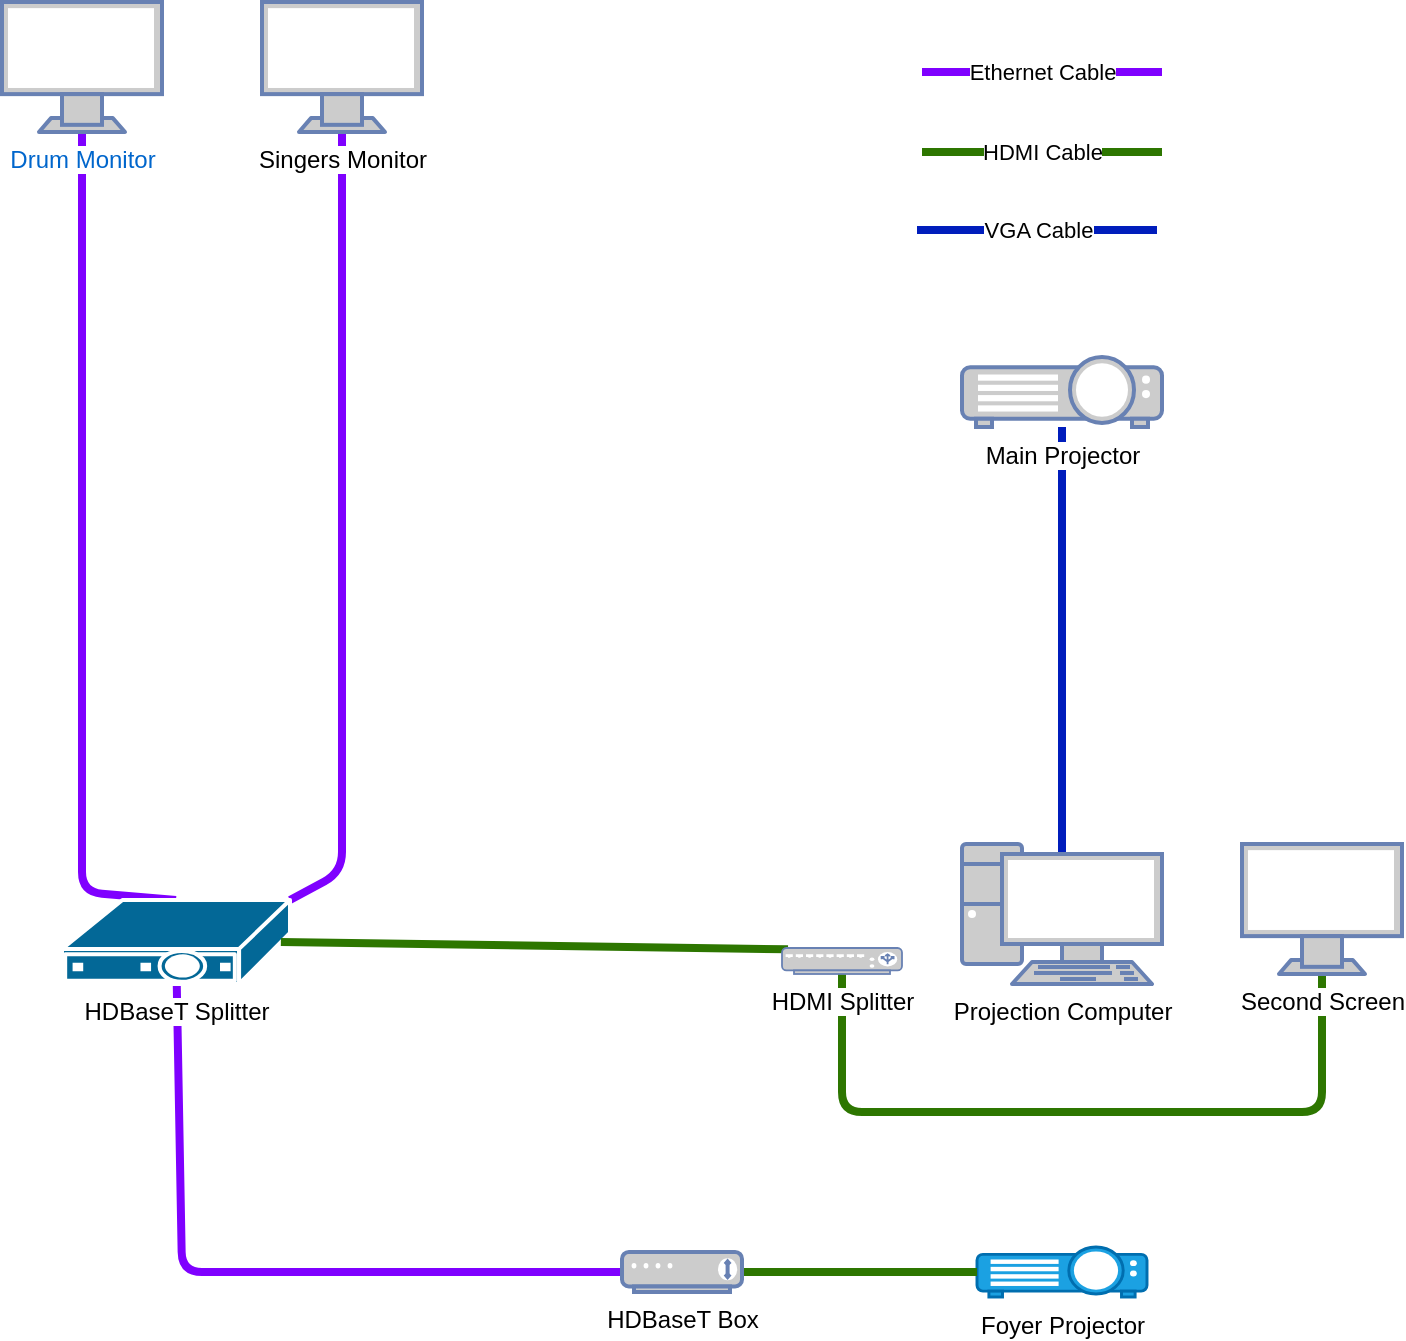 <mxfile>
    <diagram id="2eiZwt_nSCLH_XwyktnZ" name="Page-1">
        <mxGraphModel dx="953" dy="699" grid="1" gridSize="10" guides="1" tooltips="1" connect="1" arrows="1" fold="1" page="1" pageScale="1" pageWidth="1169" pageHeight="1654" math="0" shadow="0">
            <root>
                <mxCell id="0"/>
                <mxCell id="1" parent="0"/>
                <mxCell id="60" style="edgeStyle=none;html=1;strokeColor=#7F00FF;strokeWidth=4;fontColor=#000000;endArrow=none;endFill=0;fillColor=#6a00ff;entryX=0.5;entryY=0;entryDx=0;entryDy=0;entryPerimeter=0;" edge="1" parent="1" source="18" target="6">
                    <mxGeometry relative="1" as="geometry">
                        <Array as="points">
                            <mxPoint x="60" y="490"/>
                        </Array>
                        <mxPoint x="210.002" y="330" as="sourcePoint"/>
                        <mxPoint x="432.62" y="474" as="targetPoint"/>
                    </mxGeometry>
                </mxCell>
                <mxCell id="61" style="edgeStyle=none;html=1;strokeColor=#7F00FF;strokeWidth=4;fontColor=#000000;endArrow=none;endFill=0;fillColor=#6a00ff;exitX=0.5;exitY=1;exitDx=0;exitDy=0;exitPerimeter=0;entryX=1;entryY=0;entryDx=0;entryDy=0;entryPerimeter=0;" edge="1" parent="1" source="16" target="6">
                    <mxGeometry relative="1" as="geometry">
                        <Array as="points">
                            <mxPoint x="190" y="480"/>
                        </Array>
                        <mxPoint x="127.382" y="556" as="sourcePoint"/>
                        <mxPoint x="350" y="700" as="targetPoint"/>
                    </mxGeometry>
                </mxCell>
                <mxCell id="58" style="edgeStyle=none;html=1;exitX=0.5;exitY=1;exitDx=0;exitDy=0;exitPerimeter=0;entryX=0.5;entryY=1;entryDx=0;entryDy=0;entryPerimeter=0;strokeWidth=4;fillColor=#60a917;strokeColor=#2D7600;endArrow=none;endFill=0;" edge="1" parent="1" source="57" target="9">
                    <mxGeometry relative="1" as="geometry">
                        <Array as="points">
                            <mxPoint x="440" y="600"/>
                            <mxPoint x="680" y="600"/>
                        </Array>
                    </mxGeometry>
                </mxCell>
                <mxCell id="41" style="edgeStyle=none;html=1;endArrow=none;endFill=0;strokeWidth=4;fillColor=#0050ef;strokeColor=#001DBC;exitX=0.5;exitY=0.07;exitDx=0;exitDy=0;exitPerimeter=0;" parent="1" source="8" target="2" edge="1">
                    <mxGeometry relative="1" as="geometry">
                        <mxPoint x="550" y="380" as="sourcePoint"/>
                    </mxGeometry>
                </mxCell>
                <object label="&lt;font style=&quot;background-color: rgb(255, 255, 255);&quot; color=&quot;#000000&quot;&gt;Main Projector&lt;/font&gt;" id="2">
                    <mxCell style="fontColor=#0066CC;verticalAlign=top;verticalLabelPosition=bottom;labelPosition=center;align=center;html=1;outlineConnect=0;fillColor=#CCCCCC;strokeColor=#6881B3;gradientColor=none;gradientDirection=north;strokeWidth=2;shape=mxgraph.networks.video_projector;" parent="1" vertex="1">
                        <mxGeometry x="500" y="222.5" width="100" height="35" as="geometry"/>
                    </mxCell>
                </object>
                <mxCell id="3" value="&lt;font style=&quot;background-color: rgb(255, 255, 255);&quot; color=&quot;#000000&quot;&gt;Foyer Projector&lt;/font&gt;" style="fontColor=#ffffff;verticalAlign=top;verticalLabelPosition=bottom;labelPosition=center;align=center;html=1;outlineConnect=0;fillColor=#1ba1e2;strokeColor=#006EAF;gradientDirection=north;strokeWidth=2;shape=mxgraph.networks.video_projector;" parent="1" vertex="1">
                    <mxGeometry x="507.5" y="667.5" width="85" height="25" as="geometry"/>
                </mxCell>
                <mxCell id="14" style="edgeStyle=none;html=1;strokeColor=#7F00FF;strokeWidth=4;fontColor=#000000;endArrow=none;endFill=0;fillColor=#6a00ff;" parent="1" source="6" target="21" edge="1">
                    <mxGeometry relative="1" as="geometry">
                        <Array as="points">
                            <mxPoint x="110" y="680"/>
                        </Array>
                    </mxGeometry>
                </mxCell>
                <mxCell id="6" value="&lt;font style=&quot;background-color: rgb(255, 255, 255);&quot; color=&quot;#000000&quot;&gt;HDBaseT Splitter&lt;/font&gt;" style="shape=mxgraph.cisco.misc.set_top_box;html=1;pointerEvents=1;dashed=0;fillColor=#036897;strokeColor=#ffffff;strokeWidth=2;verticalLabelPosition=bottom;verticalAlign=top;align=center;outlineConnect=0;" parent="1" vertex="1">
                    <mxGeometry x="50" y="494" width="114" height="42" as="geometry"/>
                </mxCell>
                <mxCell id="13" style="edgeStyle=none;html=1;entryX=0.96;entryY=0.5;entryDx=0;entryDy=0;entryPerimeter=0;strokeColor=#2D7600;strokeWidth=4;fontColor=#000000;endArrow=none;endFill=0;fillColor=#60a917;exitX=0.05;exitY=0.05;exitDx=0;exitDy=0;exitPerimeter=0;" parent="1" source="57" target="6" edge="1">
                    <mxGeometry relative="1" as="geometry">
                        <Array as="points"/>
                    </mxGeometry>
                </mxCell>
                <mxCell id="8" value="&lt;font style=&quot;background-color: rgb(255, 255, 255);&quot; color=&quot;#000000&quot;&gt;Projection Computer&lt;/font&gt;" style="fontColor=#0066CC;verticalAlign=top;verticalLabelPosition=bottom;labelPosition=center;align=center;html=1;outlineConnect=0;fillColor=#CCCCCC;strokeColor=#6881B3;gradientColor=none;gradientDirection=north;strokeWidth=2;shape=mxgraph.networks.pc;" parent="1" vertex="1">
                    <mxGeometry x="500" y="466" width="100" height="70" as="geometry"/>
                </mxCell>
                <mxCell id="9" value="&lt;font style=&quot;background-color: rgb(255, 255, 255);&quot; color=&quot;#000000&quot;&gt;Second Screen&lt;/font&gt;" style="fontColor=#0066CC;verticalAlign=top;verticalLabelPosition=bottom;labelPosition=center;align=center;html=1;outlineConnect=0;fillColor=#CCCCCC;strokeColor=#6881B3;gradientColor=none;gradientDirection=north;strokeWidth=2;shape=mxgraph.networks.monitor;" parent="1" vertex="1">
                    <mxGeometry x="640" y="466" width="80" height="65" as="geometry"/>
                </mxCell>
                <mxCell id="16" value="&lt;font style=&quot;background-color: rgb(255, 255, 255);&quot; color=&quot;#000000&quot;&gt;Singers Monitor&lt;/font&gt;" style="fontColor=#0066CC;verticalAlign=top;verticalLabelPosition=bottom;labelPosition=center;align=center;html=1;outlineConnect=0;fillColor=#CCCCCC;strokeColor=#6881B3;gradientColor=none;gradientDirection=north;strokeWidth=2;shape=mxgraph.networks.monitor;labelBackgroundColor=#FFFFFF;" parent="1" vertex="1">
                    <mxGeometry x="150" y="45" width="80" height="65" as="geometry"/>
                </mxCell>
                <mxCell id="18" value="Drum Monitor" style="fontColor=#0066CC;verticalAlign=top;verticalLabelPosition=bottom;labelPosition=center;align=center;html=1;outlineConnect=0;fillColor=#CCCCCC;strokeColor=#6881B3;gradientColor=none;gradientDirection=north;strokeWidth=2;shape=mxgraph.networks.monitor;labelBackgroundColor=#FFFFFF;" parent="1" vertex="1">
                    <mxGeometry x="20" y="45" width="80" height="65" as="geometry"/>
                </mxCell>
                <mxCell id="31" style="edgeStyle=none;html=1;strokeColor=#2D7600;strokeWidth=4;fontColor=#000000;endArrow=none;endFill=0;fillColor=#60a917;entryX=0;entryY=0.5;entryDx=0;entryDy=0;entryPerimeter=0;" parent="1" source="21" target="3" edge="1">
                    <mxGeometry relative="1" as="geometry">
                        <mxPoint x="460" y="640" as="targetPoint"/>
                    </mxGeometry>
                </mxCell>
                <mxCell id="21" value="&lt;font style=&quot;background-color: rgb(255, 255, 255);&quot; color=&quot;#000000&quot;&gt;HDBaseT Box&lt;/font&gt;" style="fontColor=#0066CC;verticalAlign=top;verticalLabelPosition=bottom;labelPosition=center;align=center;html=1;outlineConnect=0;fillColor=#CCCCCC;strokeColor=#6881B3;gradientColor=none;gradientDirection=north;strokeWidth=2;shape=mxgraph.networks.modem;labelBackgroundColor=#FFFFFF;" parent="1" vertex="1">
                    <mxGeometry x="330" y="670" width="60" height="20" as="geometry"/>
                </mxCell>
                <mxCell id="35" value="" style="endArrow=none;html=1;strokeColor=#7F00FF;strokeWidth=4;fontColor=#000000;" parent="1" edge="1">
                    <mxGeometry width="50" height="50" relative="1" as="geometry">
                        <mxPoint x="480" y="80" as="sourcePoint"/>
                        <mxPoint x="600" y="80" as="targetPoint"/>
                    </mxGeometry>
                </mxCell>
                <mxCell id="38" value="&lt;span style=&quot;background-color: rgb(255, 255, 255);&quot;&gt;Ethernet Cable&lt;/span&gt;" style="edgeLabel;html=1;align=center;verticalAlign=middle;resizable=0;points=[];fontColor=#000000;" parent="35" vertex="1" connectable="0">
                    <mxGeometry relative="1" as="geometry">
                        <mxPoint as="offset"/>
                    </mxGeometry>
                </mxCell>
                <mxCell id="36" value="" style="endArrow=none;html=1;strokeColor=#2D7600;strokeWidth=4;fontColor=#000000;fillColor=#60a917;" parent="1" edge="1">
                    <mxGeometry width="50" height="50" relative="1" as="geometry">
                        <mxPoint x="480" y="120" as="sourcePoint"/>
                        <mxPoint x="600" y="120" as="targetPoint"/>
                    </mxGeometry>
                </mxCell>
                <mxCell id="37" value="&lt;span style=&quot;background-color: rgb(255, 255, 255);&quot;&gt;HDMI Cable&lt;/span&gt;" style="edgeLabel;html=1;align=center;verticalAlign=middle;resizable=0;points=[];fontColor=#000000;" parent="36" vertex="1" connectable="0">
                    <mxGeometry relative="1" as="geometry">
                        <mxPoint as="offset"/>
                    </mxGeometry>
                </mxCell>
                <mxCell id="39" value="" style="endArrow=none;html=1;strokeColor=#001DBC;strokeWidth=4;fontColor=#000000;fillColor=#0050ef;" parent="1" edge="1">
                    <mxGeometry width="50" height="50" relative="1" as="geometry">
                        <mxPoint x="477.5" y="159" as="sourcePoint"/>
                        <mxPoint x="597.5" y="159" as="targetPoint"/>
                    </mxGeometry>
                </mxCell>
                <mxCell id="40" value="&lt;span style=&quot;background-color: rgb(255, 255, 255);&quot;&gt;VGA Cable&lt;/span&gt;" style="edgeLabel;html=1;align=center;verticalAlign=middle;resizable=0;points=[];fontColor=#000000;" parent="39" vertex="1" connectable="0">
                    <mxGeometry relative="1" as="geometry">
                        <mxPoint as="offset"/>
                    </mxGeometry>
                </mxCell>
                <mxCell id="57" value="&lt;font style=&quot;background-color: rgb(255, 255, 255);&quot; color=&quot;#000000&quot;&gt;HDMI&amp;nbsp;Splitter&lt;/font&gt;" style="fontColor=#0066CC;verticalAlign=top;verticalLabelPosition=bottom;labelPosition=center;align=center;html=1;outlineConnect=0;fillColor=#CCCCCC;strokeColor=#6881B3;gradientColor=none;gradientDirection=north;strokeWidth=2;shape=mxgraph.networks.load_balancer;" vertex="1" parent="1">
                    <mxGeometry x="410" y="518" width="60" height="13" as="geometry"/>
                </mxCell>
            </root>
        </mxGraphModel>
    </diagram>
</mxfile>